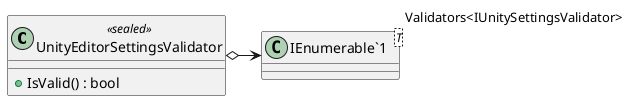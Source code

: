 @startuml
class UnityEditorSettingsValidator <<sealed>> {
    + IsValid() : bool
}
class "IEnumerable`1"<T> {
}
UnityEditorSettingsValidator o-> "Validators<IUnitySettingsValidator>" "IEnumerable`1"
@enduml
